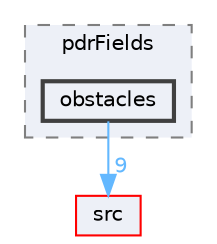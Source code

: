 digraph "applications/utilities/preProcessing/PDR/pdrFields/obstacles"
{
 // LATEX_PDF_SIZE
  bgcolor="transparent";
  edge [fontname=Helvetica,fontsize=10,labelfontname=Helvetica,labelfontsize=10];
  node [fontname=Helvetica,fontsize=10,shape=box,height=0.2,width=0.4];
  compound=true
  subgraph clusterdir_7e260c65fd0e43bc3877b8f21b8c73d9 {
    graph [ bgcolor="#edf0f7", pencolor="grey50", label="pdrFields", fontname=Helvetica,fontsize=10 style="filled,dashed", URL="dir_7e260c65fd0e43bc3877b8f21b8c73d9.html",tooltip=""]
  dir_159f94d0c169b6959e4c28215fd713f4 [label="obstacles", fillcolor="#edf0f7", color="grey25", style="filled,bold", URL="dir_159f94d0c169b6959e4c28215fd713f4.html",tooltip=""];
  }
  dir_68267d1309a1af8e8297ef4c3efbcdba [label="src", fillcolor="#edf0f7", color="red", style="filled", URL="dir_68267d1309a1af8e8297ef4c3efbcdba.html",tooltip=""];
  dir_159f94d0c169b6959e4c28215fd713f4->dir_68267d1309a1af8e8297ef4c3efbcdba [headlabel="9", labeldistance=1.5 headhref="dir_002676_003729.html" href="dir_002676_003729.html" color="steelblue1" fontcolor="steelblue1"];
}
